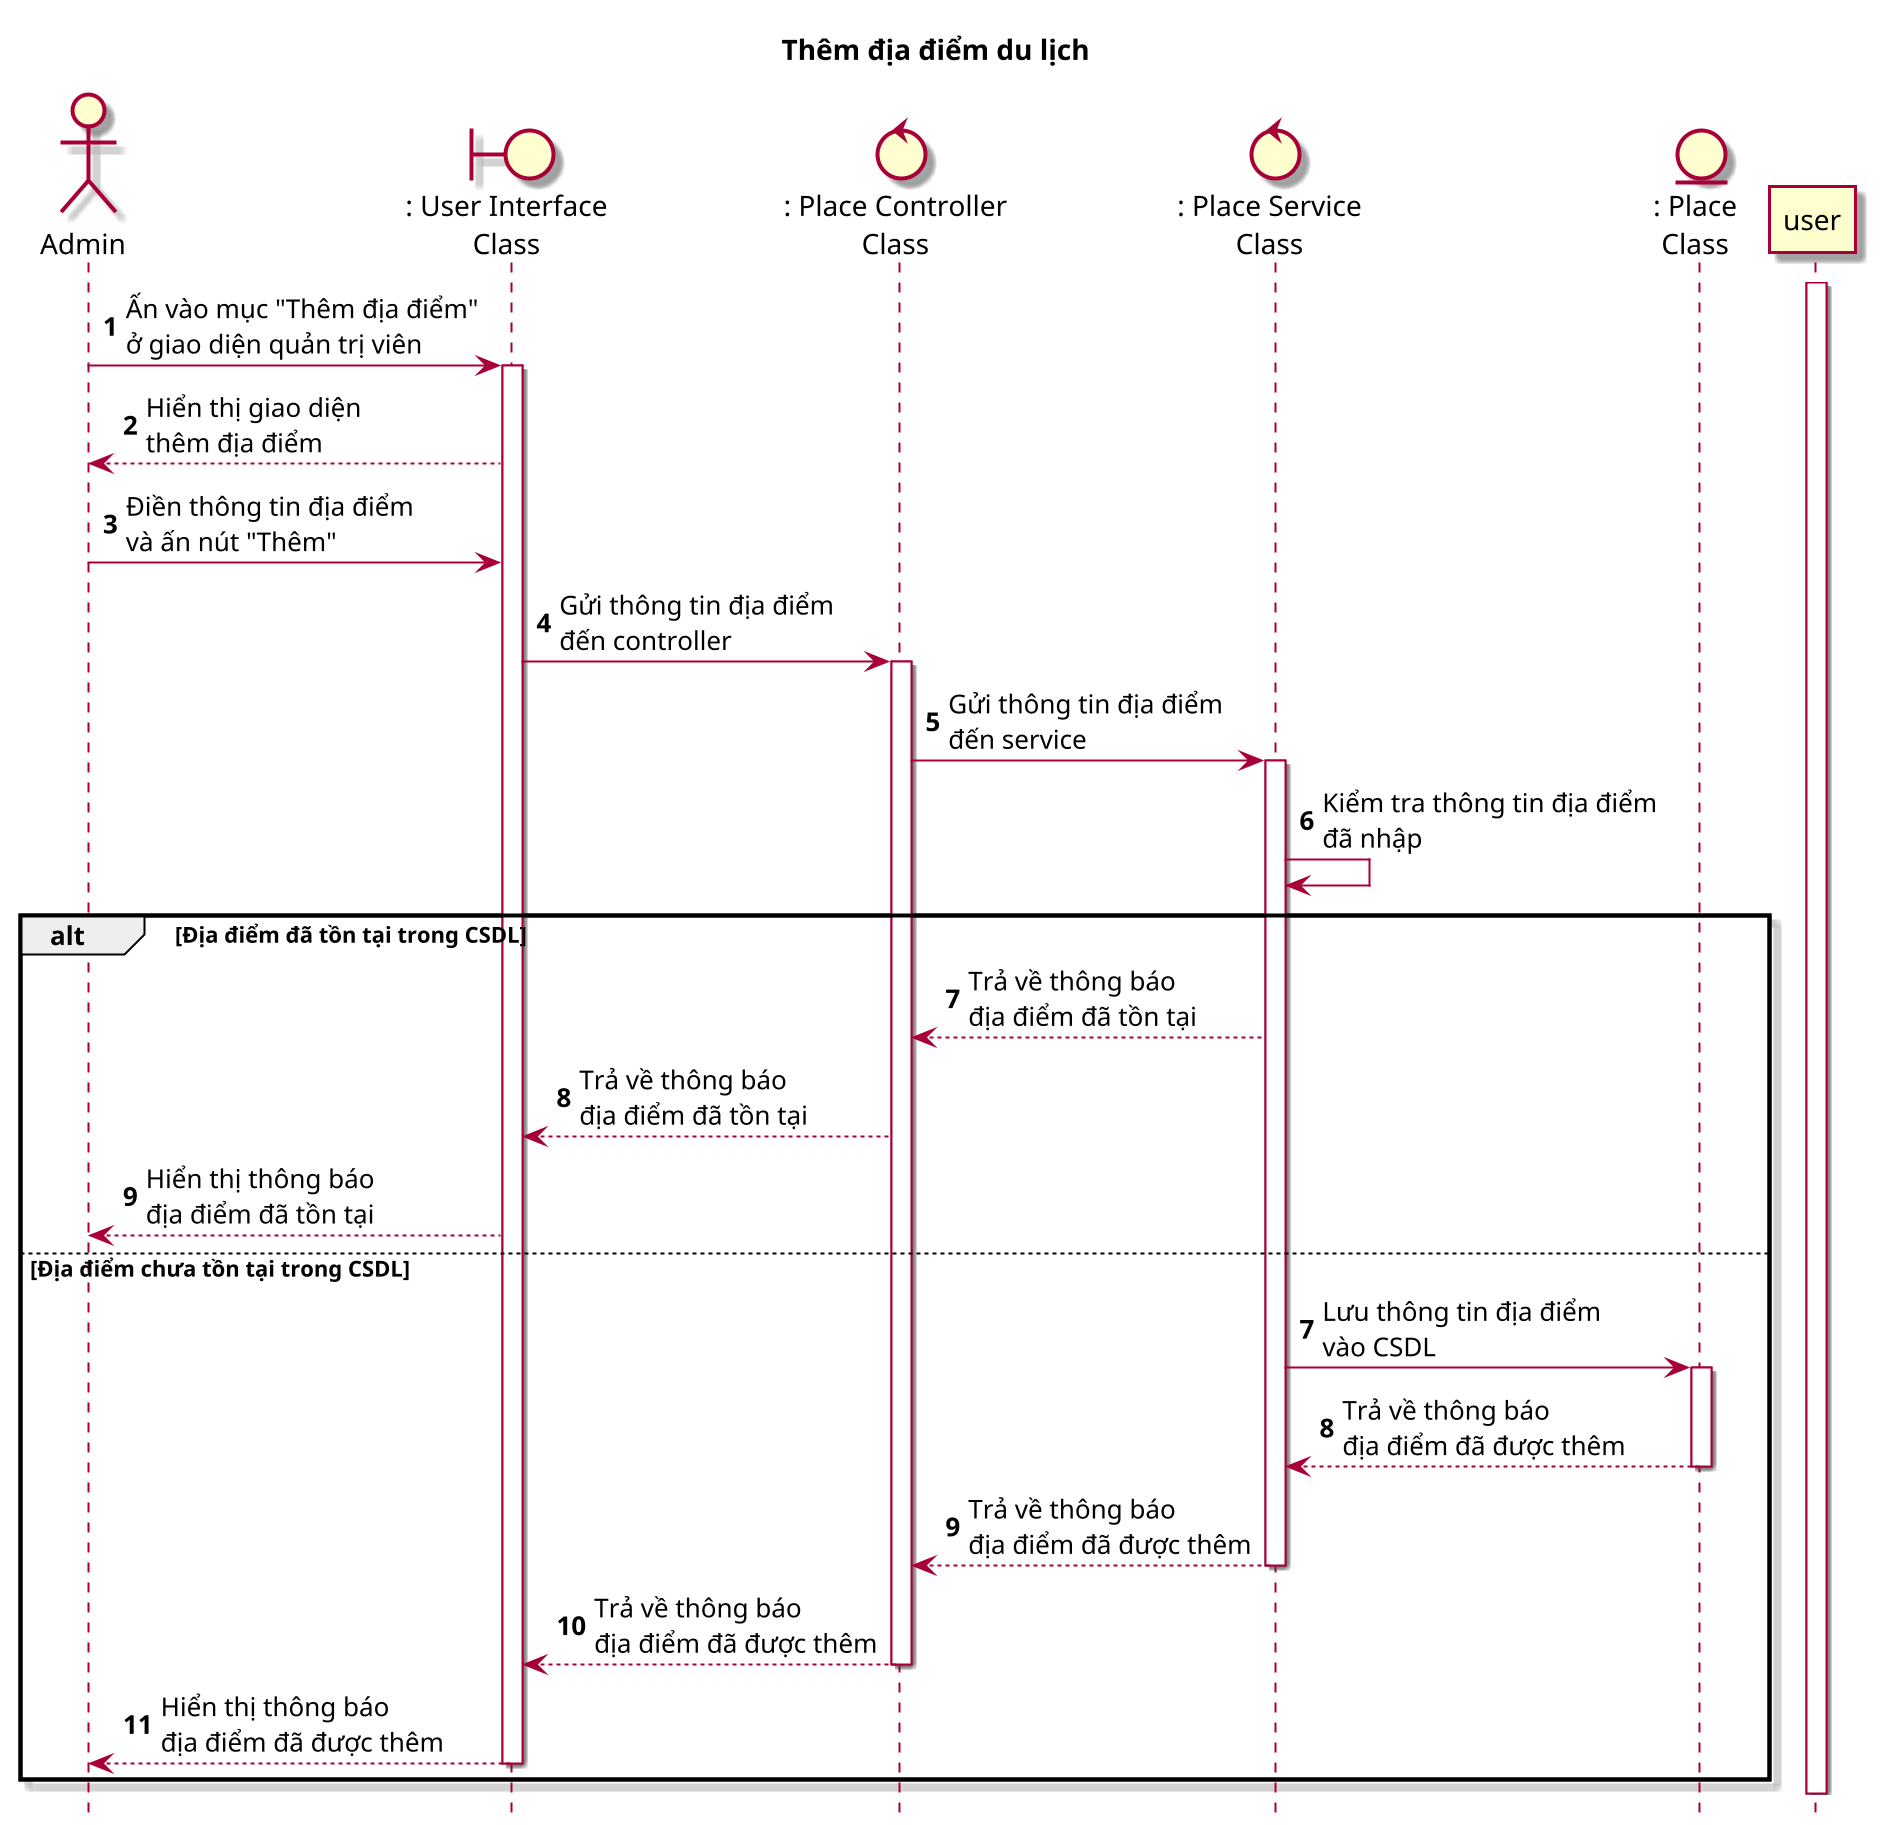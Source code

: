 @startuml AddPlaces

    title Thêm địa điểm du lịch

    skin rose
    scale 2
    hide footbox

    actor "Admin" as ad
    boundary ": User Interface\nClass" as ui
    control ": Place Controller\nClass" as pc
    control ": Place Service\nClass" as ps
    entity ": Place\nClass" as p

    autonumber

    user ++
    ad -> ui : Ấn vào mục "Thêm địa điểm"\nở giao diện quản trị viên
    ui ++
    ui --> ad : Hiển thị giao diện\nthêm địa điểm
    ad -> ui : Điền thông tin địa điểm\nvà ấn nút "Thêm"
    ui -> pc : Gửi thông tin địa điểm\nđến controller
    pc ++
    pc -> ps : Gửi thông tin địa điểm\nđến service
    ps ++
    ps -> ps : Kiểm tra thông tin địa điểm\nđã nhập
    alt Địa điểm đã tồn tại trong CSDL
        ps --> pc : Trả về thông báo\nđịa điểm đã tồn tại
        pc --> ui : Trả về thông báo\nđịa điểm đã tồn tại
        ui --> ad : Hiển thị thông báo\nđịa điểm đã tồn tại
    else Địa điểm chưa tồn tại trong CSDL

        autonumber 7

        ps -> p : Lưu thông tin địa điểm\nvào CSDL
        p++
        p --> ps : Trả về thông báo\nđịa điểm đã được thêm
        p --
        ps --> pc : Trả về thông báo\nđịa điểm đã được thêm
        ps --
        pc --> ui : Trả về thông báo\nđịa điểm đã được thêm
        pc --
        ui --> ad : Hiển thị thông báo\nđịa điểm đã được thêm
        ui --
    end
    user --

@enduml

